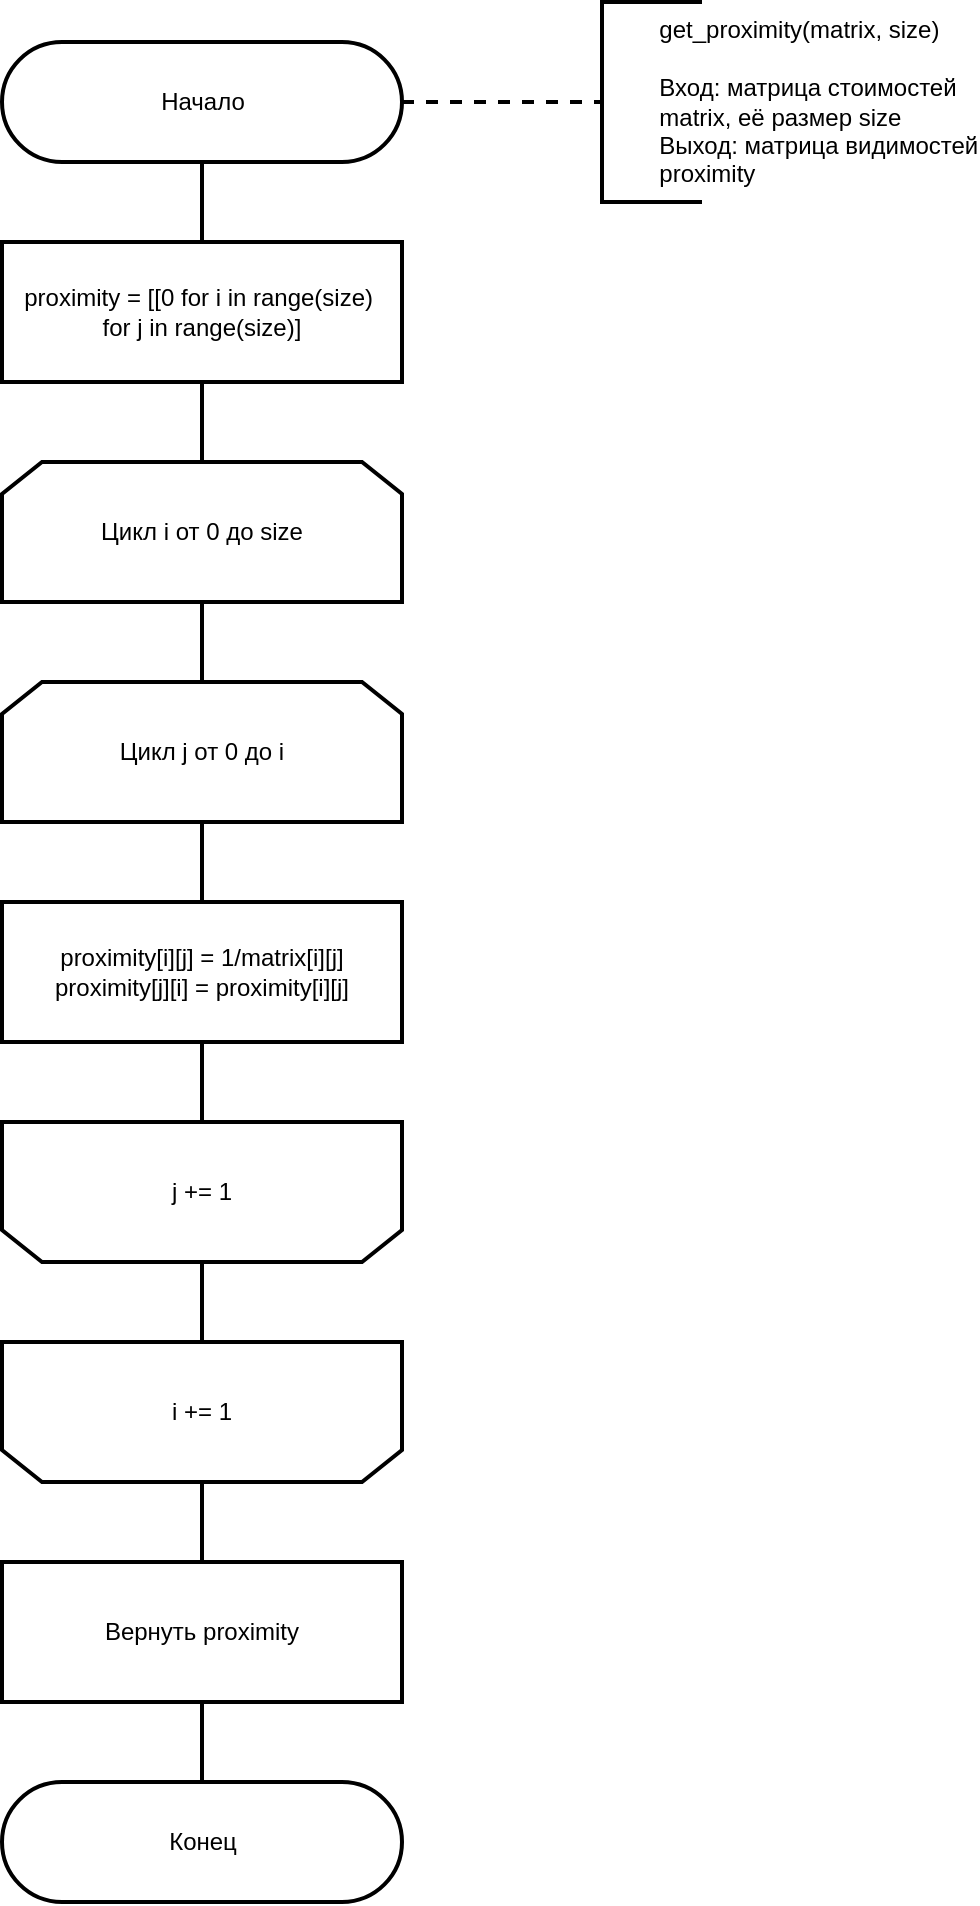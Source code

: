 <mxfile>
    <diagram id="qBkxGUsjn6Y3DR6olrCK" name="Page-1">
        <mxGraphModel dx="959" dy="555" grid="1" gridSize="10" guides="1" tooltips="1" connect="1" arrows="1" fold="1" page="1" pageScale="1" pageWidth="827" pageHeight="1169" math="0" shadow="0">
            <root>
                <mxCell id="0"/>
                <mxCell id="1" parent="0"/>
                <mxCell id="33" style="edgeStyle=orthogonalEdgeStyle;rounded=0;orthogonalLoop=1;jettySize=auto;html=1;entryX=0;entryY=0.5;entryDx=0;entryDy=0;entryPerimeter=0;endArrow=none;endFill=0;strokeWidth=2;dashed=1;exitX=1;exitY=0.5;exitDx=0;exitDy=0;exitPerimeter=0;" parent="1" source="35" target="37" edge="1">
                    <mxGeometry relative="1" as="geometry">
                        <mxPoint x="489" y="220" as="sourcePoint"/>
                        <Array as="points">
                            <mxPoint x="459" y="150"/>
                            <mxPoint x="459" y="150"/>
                        </Array>
                    </mxGeometry>
                </mxCell>
                <mxCell id="127" style="edgeStyle=none;html=1;exitX=0.5;exitY=0.5;exitDx=0;exitDy=30;exitPerimeter=0;entryX=0.5;entryY=0;entryDx=0;entryDy=0;endArrow=none;endFill=0;strokeWidth=2;" edge="1" parent="1" source="35" target="126">
                    <mxGeometry relative="1" as="geometry"/>
                </mxCell>
                <mxCell id="35" value="&lt;font style=&quot;font-size: 12px&quot;&gt;Начало&lt;/font&gt;" style="html=1;dashed=0;whitespace=wrap;shape=mxgraph.dfd.start;strokeWidth=2;" parent="1" vertex="1">
                    <mxGeometry x="239" y="120" width="200" height="60" as="geometry"/>
                </mxCell>
                <mxCell id="36" style="edgeStyle=orthogonalEdgeStyle;rounded=0;orthogonalLoop=1;jettySize=auto;html=1;exitX=0.5;exitY=1;exitDx=0;exitDy=0;" parent="1" edge="1">
                    <mxGeometry relative="1" as="geometry">
                        <mxPoint x="289" y="380" as="sourcePoint"/>
                        <mxPoint x="289" y="380" as="targetPoint"/>
                    </mxGeometry>
                </mxCell>
                <mxCell id="37" value="&lt;div&gt;&lt;span style=&quot;white-space: pre&quot;&gt;&#9;&lt;/span&gt;get_proximity(matrix, size)&lt;/div&gt;&lt;div&gt;&lt;span&gt;&lt;br&gt;&lt;/span&gt;&lt;/div&gt;&lt;span style=&quot;white-space: pre&quot;&gt;&#9;&lt;/span&gt;Вход: матрица стоимостей &lt;br&gt;&lt;span style=&quot;white-space: pre&quot;&gt;&#9;&lt;/span&gt;matrix, её размер size&amp;nbsp;&lt;br&gt;&lt;span style=&quot;white-space: pre&quot;&gt;&#9;&lt;/span&gt;Выход: матрица видимостей&lt;br&gt;&lt;span style=&quot;white-space: pre&quot;&gt;&#9;&lt;/span&gt;proximity" style="strokeWidth=2;html=1;shape=mxgraph.flowchart.annotation_1;align=left;pointerEvents=1;" parent="1" vertex="1">
                    <mxGeometry x="539" y="100" width="50" height="100" as="geometry"/>
                </mxCell>
                <mxCell id="38" value="&lt;font style=&quot;font-size: 12px&quot;&gt;Конец&lt;/font&gt;" style="html=1;dashed=0;whitespace=wrap;shape=mxgraph.dfd.start;strokeWidth=2;" parent="1" vertex="1">
                    <mxGeometry x="239" y="990" width="200" height="60" as="geometry"/>
                </mxCell>
                <mxCell id="120" style="edgeStyle=none;html=1;exitX=0.5;exitY=1;exitDx=0;exitDy=0;entryX=0.5;entryY=0;entryDx=0;entryDy=0;strokeWidth=2;endArrow=none;endFill=0;" edge="1" parent="1" source="40" target="116">
                    <mxGeometry relative="1" as="geometry"/>
                </mxCell>
                <mxCell id="40" value="Цикл i от 0 до size" style="shape=loopLimit;whiteSpace=wrap;html=1;strokeWidth=2;" parent="1" vertex="1">
                    <mxGeometry x="239" y="330" width="200" height="70" as="geometry"/>
                </mxCell>
                <mxCell id="122" style="edgeStyle=none;html=1;exitX=0.5;exitY=1;exitDx=0;exitDy=0;entryX=0.5;entryY=1;entryDx=0;entryDy=0;endArrow=none;endFill=0;strokeWidth=2;" edge="1" parent="1" source="68" target="117">
                    <mxGeometry relative="1" as="geometry"/>
                </mxCell>
                <mxCell id="68" value="&lt;font&gt;&lt;div&gt;proximity[i][j] = 1/matrix[i][j]&lt;/div&gt;&lt;div&gt;proximity[j][i] = proximity[i][j]&lt;/div&gt;&lt;/font&gt;" style="rounded=0;whiteSpace=wrap;html=1;strokeWidth=2;align=center;" parent="1" vertex="1">
                    <mxGeometry x="239" y="550" width="200" height="70" as="geometry"/>
                </mxCell>
                <mxCell id="115" style="edgeStyle=orthogonalEdgeStyle;html=1;exitX=0;exitY=0.5;exitDx=0;exitDy=0;entryX=0.5;entryY=1;entryDx=0;entryDy=0;endArrow=none;endFill=0;strokeWidth=2;rounded=0;" parent="1" edge="1">
                    <mxGeometry relative="1" as="geometry">
                        <Array as="points">
                            <mxPoint x="1830" y="435.5"/>
                            <mxPoint x="1830" y="1247.5"/>
                            <mxPoint x="2160" y="1247.5"/>
                        </Array>
                        <mxPoint x="1890" y="435" as="sourcePoint"/>
                    </mxGeometry>
                </mxCell>
                <mxCell id="121" style="edgeStyle=none;html=1;exitX=0.5;exitY=1;exitDx=0;exitDy=0;entryX=0.5;entryY=0;entryDx=0;entryDy=0;endArrow=none;endFill=0;strokeWidth=2;" edge="1" parent="1" source="116" target="68">
                    <mxGeometry relative="1" as="geometry"/>
                </mxCell>
                <mxCell id="116" value="Цикл j от 0 до i" style="shape=loopLimit;whiteSpace=wrap;html=1;strokeWidth=2;" vertex="1" parent="1">
                    <mxGeometry x="239" y="440" width="200" height="70" as="geometry"/>
                </mxCell>
                <mxCell id="123" style="edgeStyle=none;html=1;exitX=0.5;exitY=0;exitDx=0;exitDy=0;entryX=0.5;entryY=1;entryDx=0;entryDy=0;endArrow=none;endFill=0;strokeWidth=2;" edge="1" parent="1" source="117" target="118">
                    <mxGeometry relative="1" as="geometry"/>
                </mxCell>
                <mxCell id="117" value="j += 1" style="shape=loopLimit;whiteSpace=wrap;html=1;strokeWidth=2;direction=west;" vertex="1" parent="1">
                    <mxGeometry x="239" y="660" width="200" height="70" as="geometry"/>
                </mxCell>
                <mxCell id="124" style="edgeStyle=none;html=1;exitX=0.5;exitY=0;exitDx=0;exitDy=0;entryX=0.5;entryY=0;entryDx=0;entryDy=0;endArrow=none;endFill=0;strokeWidth=2;" edge="1" parent="1" source="118" target="119">
                    <mxGeometry relative="1" as="geometry"/>
                </mxCell>
                <mxCell id="118" value="i += 1" style="shape=loopLimit;whiteSpace=wrap;html=1;strokeWidth=2;direction=west;" vertex="1" parent="1">
                    <mxGeometry x="239" y="770" width="200" height="70" as="geometry"/>
                </mxCell>
                <mxCell id="125" style="edgeStyle=none;html=1;exitX=0.5;exitY=1;exitDx=0;exitDy=0;entryX=0.5;entryY=0.5;entryDx=0;entryDy=-30;entryPerimeter=0;endArrow=none;endFill=0;strokeWidth=2;" edge="1" parent="1" source="119" target="38">
                    <mxGeometry relative="1" as="geometry"/>
                </mxCell>
                <mxCell id="119" value="&lt;font&gt;Вернуть proximity&lt;br&gt;&lt;/font&gt;" style="rounded=0;whiteSpace=wrap;html=1;strokeWidth=2;align=center;" vertex="1" parent="1">
                    <mxGeometry x="239" y="880" width="200" height="70" as="geometry"/>
                </mxCell>
                <mxCell id="128" style="edgeStyle=none;html=1;exitX=0.5;exitY=1;exitDx=0;exitDy=0;entryX=0.5;entryY=0;entryDx=0;entryDy=0;endArrow=none;endFill=0;strokeWidth=2;" edge="1" parent="1" source="126" target="40">
                    <mxGeometry relative="1" as="geometry"/>
                </mxCell>
                <mxCell id="126" value="&lt;font&gt;&lt;div&gt;proximity = [[0 for i in range(size)&amp;nbsp;&lt;/div&gt;&lt;div&gt;for j in range(size)]&lt;/div&gt;&lt;/font&gt;" style="rounded=0;whiteSpace=wrap;html=1;strokeWidth=2;align=center;" vertex="1" parent="1">
                    <mxGeometry x="239" y="220" width="200" height="70" as="geometry"/>
                </mxCell>
            </root>
        </mxGraphModel>
    </diagram>
</mxfile>